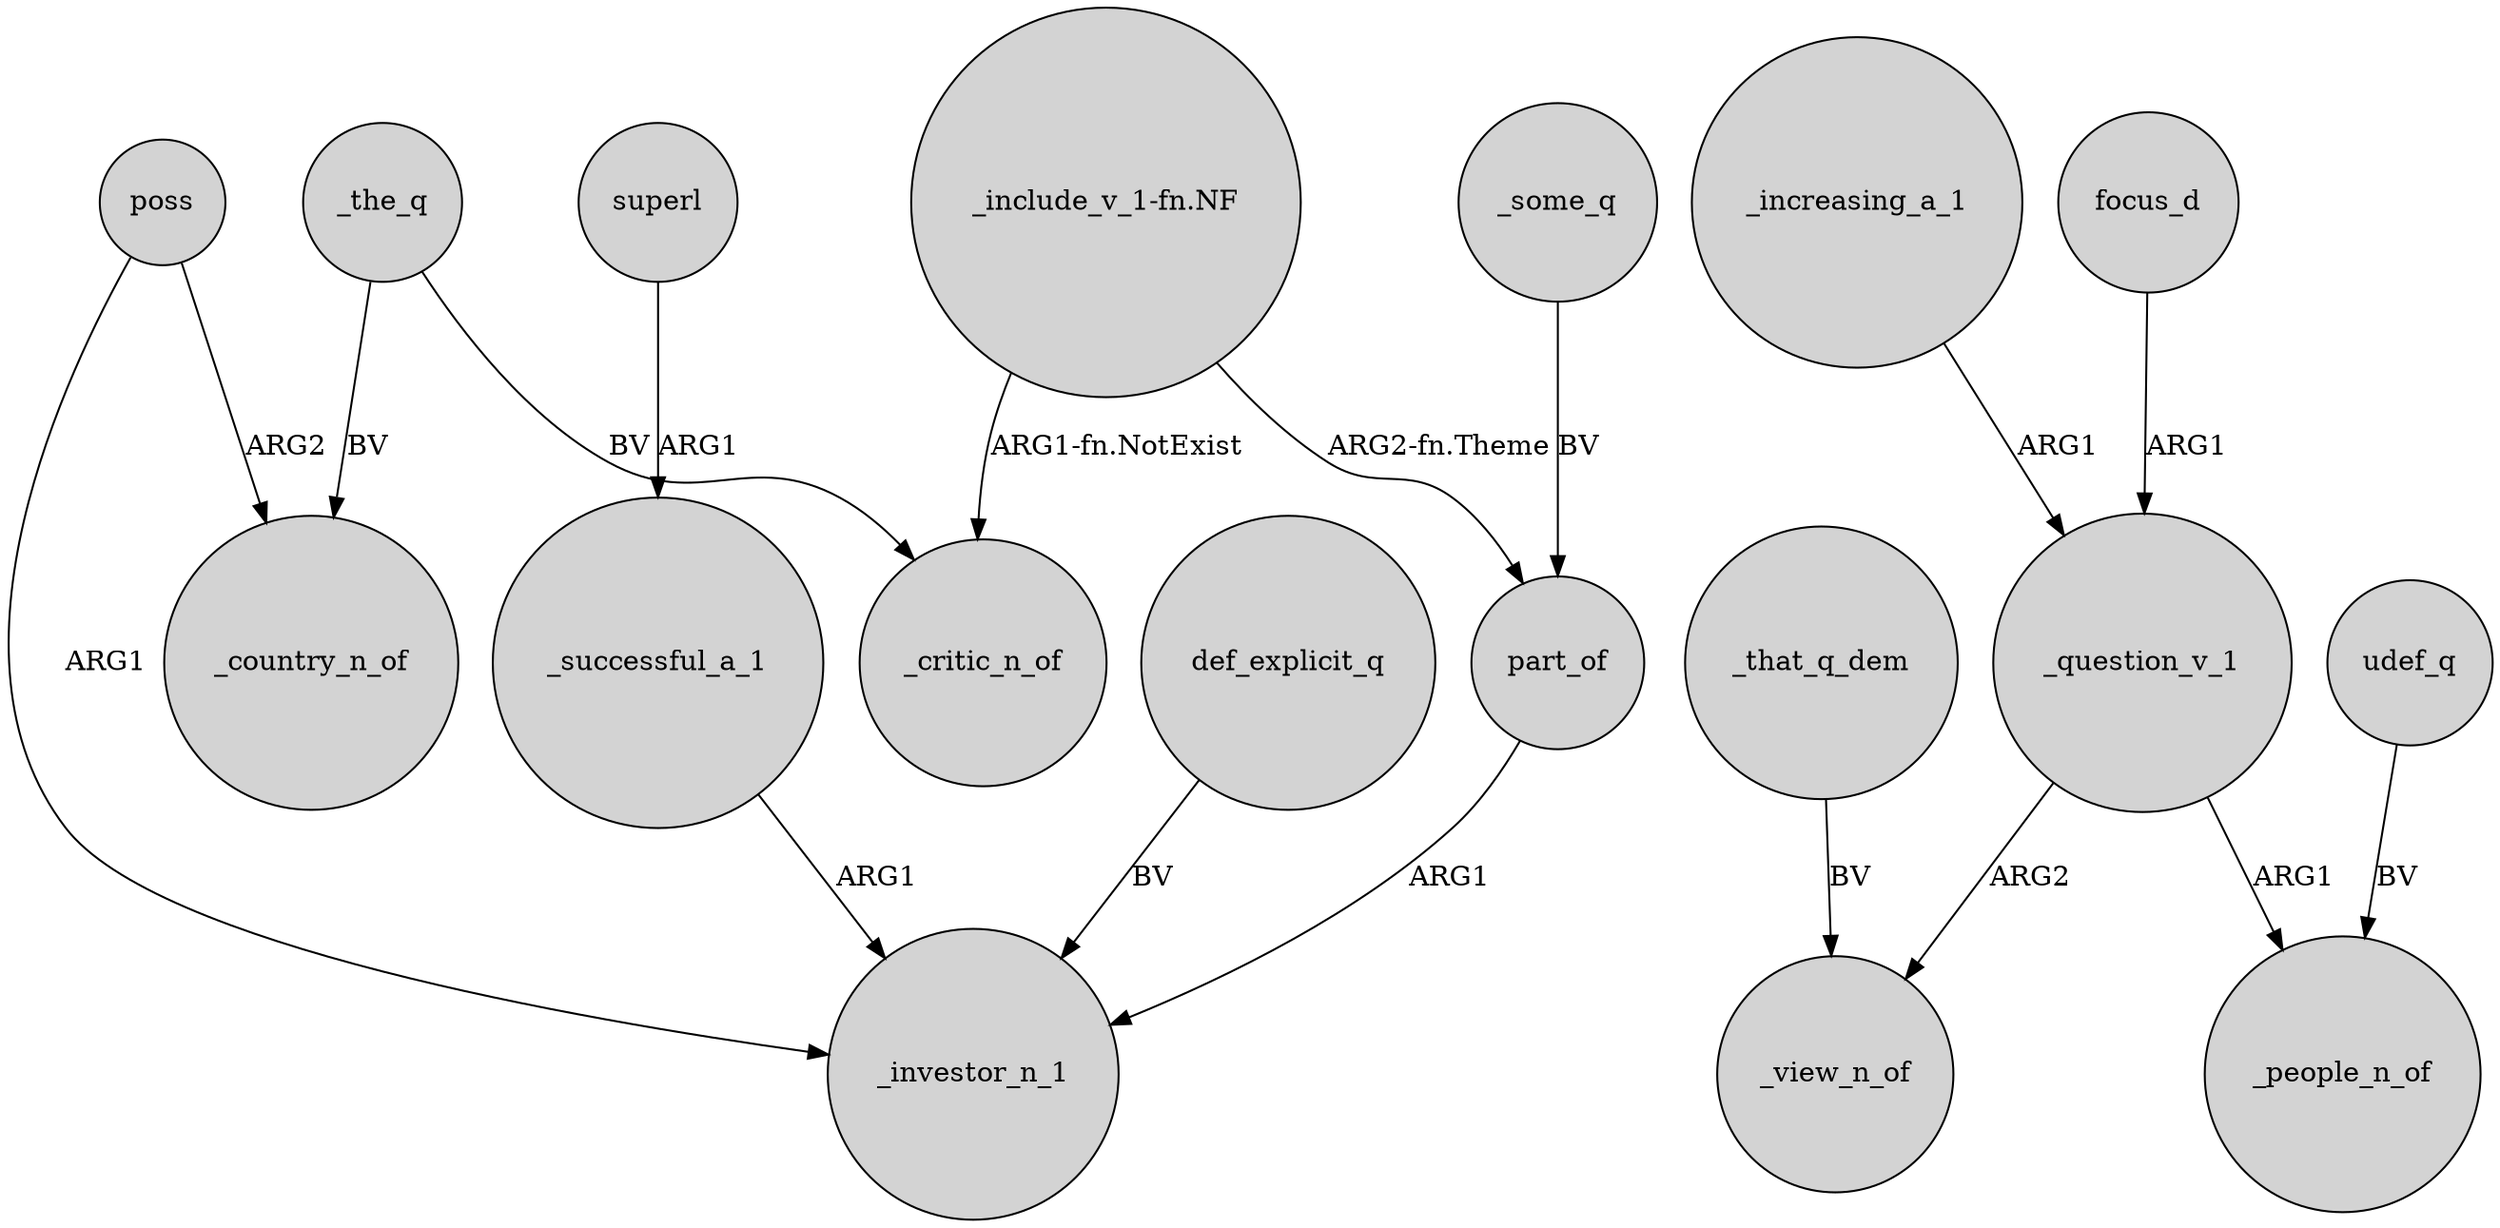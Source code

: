 digraph {
	node [shape=circle style=filled]
	_the_q -> _country_n_of [label=BV]
	"_include_v_1-fn.NF" -> _critic_n_of [label="ARG1-fn.NotExist"]
	_that_q_dem -> _view_n_of [label=BV]
	superl -> _successful_a_1 [label=ARG1]
	poss -> _investor_n_1 [label=ARG1]
	_some_q -> part_of [label=BV]
	part_of -> _investor_n_1 [label=ARG1]
	poss -> _country_n_of [label=ARG2]
	_increasing_a_1 -> _question_v_1 [label=ARG1]
	_question_v_1 -> _people_n_of [label=ARG1]
	_successful_a_1 -> _investor_n_1 [label=ARG1]
	_question_v_1 -> _view_n_of [label=ARG2]
	focus_d -> _question_v_1 [label=ARG1]
	"_include_v_1-fn.NF" -> part_of [label="ARG2-fn.Theme"]
	def_explicit_q -> _investor_n_1 [label=BV]
	_the_q -> _critic_n_of [label=BV]
	udef_q -> _people_n_of [label=BV]
}
